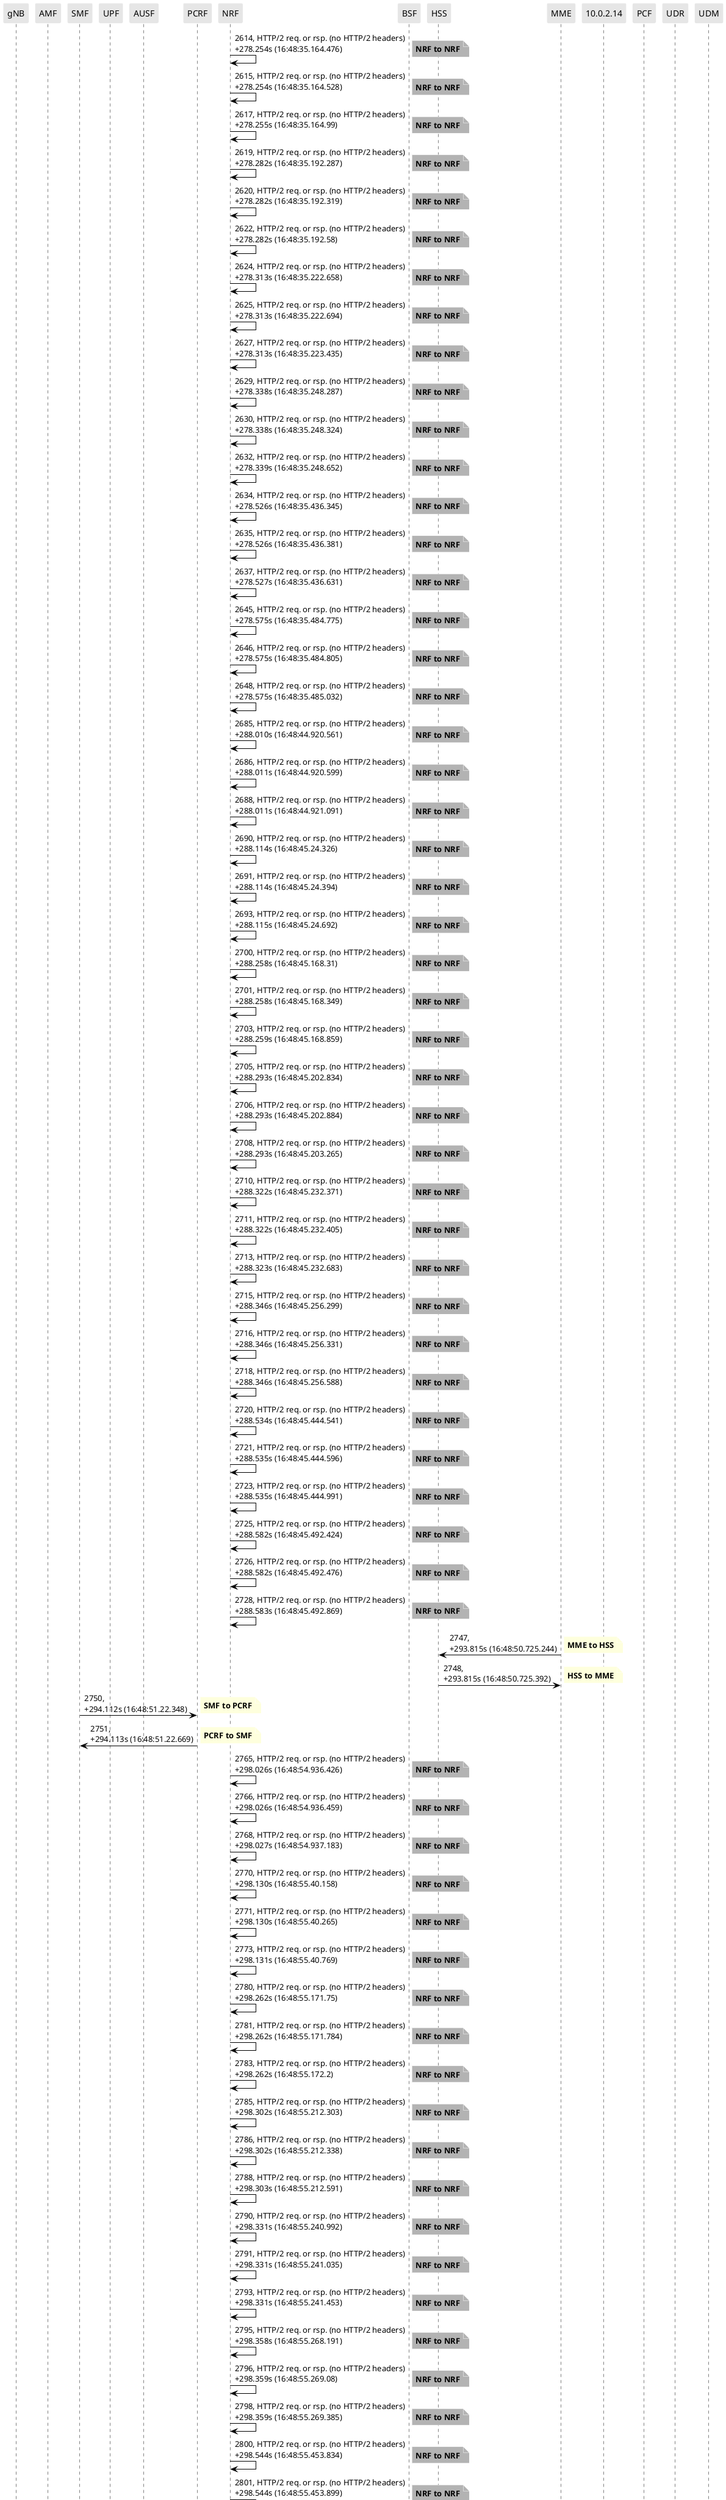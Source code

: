 @startuml
skinparam shadowing false
skinparam NoteBorderColor white
skinparam sequence {
    ArrowColor black
    LifeLineBorderColor black
    LifeLineBackgroundColor black
    ParticipantBorderColor white
    ParticipantBackgroundColor #e6e6e6
}
participant "gNB"
participant "AMF"
participant "SMF"
participant "UPF"
participant "AUSF"
participant "PCRF"
participant "NRF"
participant "BSF"
participant "HSS"
participant "MME"
participant "10.0.2.14"
participant "PCF"
participant "UDR"
participant "UDM"

"NRF" -> "NRF": 2614, HTTP/2 req. or rsp. (no HTTP/2 headers)\n+278.254s (16:48:35.164.476)

note right #b3b3b3
**NRF to NRF**
end note

"NRF" -> "NRF": 2615, HTTP/2 req. or rsp. (no HTTP/2 headers)\n+278.254s (16:48:35.164.528)

note right #b3b3b3
**NRF to NRF**
end note

"NRF" -> "NRF": 2617, HTTP/2 req. or rsp. (no HTTP/2 headers)\n+278.255s (16:48:35.164.99)

note right #b3b3b3
**NRF to NRF**
end note

"NRF" -> "NRF": 2619, HTTP/2 req. or rsp. (no HTTP/2 headers)\n+278.282s (16:48:35.192.287)

note right #b3b3b3
**NRF to NRF**
end note

"NRF" -> "NRF": 2620, HTTP/2 req. or rsp. (no HTTP/2 headers)\n+278.282s (16:48:35.192.319)

note right #b3b3b3
**NRF to NRF**
end note

"NRF" -> "NRF": 2622, HTTP/2 req. or rsp. (no HTTP/2 headers)\n+278.282s (16:48:35.192.58)

note right #b3b3b3
**NRF to NRF**
end note

"NRF" -> "NRF": 2624, HTTP/2 req. or rsp. (no HTTP/2 headers)\n+278.313s (16:48:35.222.658)

note right #b3b3b3
**NRF to NRF**
end note

"NRF" -> "NRF": 2625, HTTP/2 req. or rsp. (no HTTP/2 headers)\n+278.313s (16:48:35.222.694)

note right #b3b3b3
**NRF to NRF**
end note

"NRF" -> "NRF": 2627, HTTP/2 req. or rsp. (no HTTP/2 headers)\n+278.313s (16:48:35.223.435)

note right #b3b3b3
**NRF to NRF**
end note

"NRF" -> "NRF": 2629, HTTP/2 req. or rsp. (no HTTP/2 headers)\n+278.338s (16:48:35.248.287)

note right #b3b3b3
**NRF to NRF**
end note

"NRF" -> "NRF": 2630, HTTP/2 req. or rsp. (no HTTP/2 headers)\n+278.338s (16:48:35.248.324)

note right #b3b3b3
**NRF to NRF**
end note

"NRF" -> "NRF": 2632, HTTP/2 req. or rsp. (no HTTP/2 headers)\n+278.339s (16:48:35.248.652)

note right #b3b3b3
**NRF to NRF**
end note

"NRF" -> "NRF": 2634, HTTP/2 req. or rsp. (no HTTP/2 headers)\n+278.526s (16:48:35.436.345)

note right #b3b3b3
**NRF to NRF**
end note

"NRF" -> "NRF": 2635, HTTP/2 req. or rsp. (no HTTP/2 headers)\n+278.526s (16:48:35.436.381)

note right #b3b3b3
**NRF to NRF**
end note

"NRF" -> "NRF": 2637, HTTP/2 req. or rsp. (no HTTP/2 headers)\n+278.527s (16:48:35.436.631)

note right #b3b3b3
**NRF to NRF**
end note

"NRF" -> "NRF": 2645, HTTP/2 req. or rsp. (no HTTP/2 headers)\n+278.575s (16:48:35.484.775)

note right #b3b3b3
**NRF to NRF**
end note

"NRF" -> "NRF": 2646, HTTP/2 req. or rsp. (no HTTP/2 headers)\n+278.575s (16:48:35.484.805)

note right #b3b3b3
**NRF to NRF**
end note

"NRF" -> "NRF": 2648, HTTP/2 req. or rsp. (no HTTP/2 headers)\n+278.575s (16:48:35.485.032)

note right #b3b3b3
**NRF to NRF**
end note

"NRF" -> "NRF": 2685, HTTP/2 req. or rsp. (no HTTP/2 headers)\n+288.010s (16:48:44.920.561)

note right #b3b3b3
**NRF to NRF**
end note

"NRF" -> "NRF": 2686, HTTP/2 req. or rsp. (no HTTP/2 headers)\n+288.011s (16:48:44.920.599)

note right #b3b3b3
**NRF to NRF**
end note

"NRF" -> "NRF": 2688, HTTP/2 req. or rsp. (no HTTP/2 headers)\n+288.011s (16:48:44.921.091)

note right #b3b3b3
**NRF to NRF**
end note

"NRF" -> "NRF": 2690, HTTP/2 req. or rsp. (no HTTP/2 headers)\n+288.114s (16:48:45.24.326)

note right #b3b3b3
**NRF to NRF**
end note

"NRF" -> "NRF": 2691, HTTP/2 req. or rsp. (no HTTP/2 headers)\n+288.114s (16:48:45.24.394)

note right #b3b3b3
**NRF to NRF**
end note

"NRF" -> "NRF": 2693, HTTP/2 req. or rsp. (no HTTP/2 headers)\n+288.115s (16:48:45.24.692)

note right #b3b3b3
**NRF to NRF**
end note

"NRF" -> "NRF": 2700, HTTP/2 req. or rsp. (no HTTP/2 headers)\n+288.258s (16:48:45.168.31)

note right #b3b3b3
**NRF to NRF**
end note

"NRF" -> "NRF": 2701, HTTP/2 req. or rsp. (no HTTP/2 headers)\n+288.258s (16:48:45.168.349)

note right #b3b3b3
**NRF to NRF**
end note

"NRF" -> "NRF": 2703, HTTP/2 req. or rsp. (no HTTP/2 headers)\n+288.259s (16:48:45.168.859)

note right #b3b3b3
**NRF to NRF**
end note

"NRF" -> "NRF": 2705, HTTP/2 req. or rsp. (no HTTP/2 headers)\n+288.293s (16:48:45.202.834)

note right #b3b3b3
**NRF to NRF**
end note

"NRF" -> "NRF": 2706, HTTP/2 req. or rsp. (no HTTP/2 headers)\n+288.293s (16:48:45.202.884)

note right #b3b3b3
**NRF to NRF**
end note

"NRF" -> "NRF": 2708, HTTP/2 req. or rsp. (no HTTP/2 headers)\n+288.293s (16:48:45.203.265)

note right #b3b3b3
**NRF to NRF**
end note

"NRF" -> "NRF": 2710, HTTP/2 req. or rsp. (no HTTP/2 headers)\n+288.322s (16:48:45.232.371)

note right #b3b3b3
**NRF to NRF**
end note

"NRF" -> "NRF": 2711, HTTP/2 req. or rsp. (no HTTP/2 headers)\n+288.322s (16:48:45.232.405)

note right #b3b3b3
**NRF to NRF**
end note

"NRF" -> "NRF": 2713, HTTP/2 req. or rsp. (no HTTP/2 headers)\n+288.323s (16:48:45.232.683)

note right #b3b3b3
**NRF to NRF**
end note

"NRF" -> "NRF": 2715, HTTP/2 req. or rsp. (no HTTP/2 headers)\n+288.346s (16:48:45.256.299)

note right #b3b3b3
**NRF to NRF**
end note

"NRF" -> "NRF": 2716, HTTP/2 req. or rsp. (no HTTP/2 headers)\n+288.346s (16:48:45.256.331)

note right #b3b3b3
**NRF to NRF**
end note

"NRF" -> "NRF": 2718, HTTP/2 req. or rsp. (no HTTP/2 headers)\n+288.346s (16:48:45.256.588)

note right #b3b3b3
**NRF to NRF**
end note

"NRF" -> "NRF": 2720, HTTP/2 req. or rsp. (no HTTP/2 headers)\n+288.534s (16:48:45.444.541)

note right #b3b3b3
**NRF to NRF**
end note

"NRF" -> "NRF": 2721, HTTP/2 req. or rsp. (no HTTP/2 headers)\n+288.535s (16:48:45.444.596)

note right #b3b3b3
**NRF to NRF**
end note

"NRF" -> "NRF": 2723, HTTP/2 req. or rsp. (no HTTP/2 headers)\n+288.535s (16:48:45.444.991)

note right #b3b3b3
**NRF to NRF**
end note

"NRF" -> "NRF": 2725, HTTP/2 req. or rsp. (no HTTP/2 headers)\n+288.582s (16:48:45.492.424)

note right #b3b3b3
**NRF to NRF**
end note

"NRF" -> "NRF": 2726, HTTP/2 req. or rsp. (no HTTP/2 headers)\n+288.582s (16:48:45.492.476)

note right #b3b3b3
**NRF to NRF**
end note

"NRF" -> "NRF": 2728, HTTP/2 req. or rsp. (no HTTP/2 headers)\n+288.583s (16:48:45.492.869)

note right #b3b3b3
**NRF to NRF**
end note

"MME" -> "HSS": 2747, \n+293.815s (16:48:50.725.244)

note right
**MME to HSS**
end note

"HSS" -> "MME": 2748, \n+293.815s (16:48:50.725.392)

note right
**HSS to MME**
end note

"SMF" -> "PCRF": 2750, \n+294.112s (16:48:51.22.348)

note right
**SMF to PCRF**
end note

"PCRF" -> "SMF": 2751, \n+294.113s (16:48:51.22.669)

note right
**PCRF to SMF**
end note

"NRF" -> "NRF": 2765, HTTP/2 req. or rsp. (no HTTP/2 headers)\n+298.026s (16:48:54.936.426)

note right #b3b3b3
**NRF to NRF**
end note

"NRF" -> "NRF": 2766, HTTP/2 req. or rsp. (no HTTP/2 headers)\n+298.026s (16:48:54.936.459)

note right #b3b3b3
**NRF to NRF**
end note

"NRF" -> "NRF": 2768, HTTP/2 req. or rsp. (no HTTP/2 headers)\n+298.027s (16:48:54.937.183)

note right #b3b3b3
**NRF to NRF**
end note

"NRF" -> "NRF": 2770, HTTP/2 req. or rsp. (no HTTP/2 headers)\n+298.130s (16:48:55.40.158)

note right #b3b3b3
**NRF to NRF**
end note

"NRF" -> "NRF": 2771, HTTP/2 req. or rsp. (no HTTP/2 headers)\n+298.130s (16:48:55.40.265)

note right #b3b3b3
**NRF to NRF**
end note

"NRF" -> "NRF": 2773, HTTP/2 req. or rsp. (no HTTP/2 headers)\n+298.131s (16:48:55.40.769)

note right #b3b3b3
**NRF to NRF**
end note

"NRF" -> "NRF": 2780, HTTP/2 req. or rsp. (no HTTP/2 headers)\n+298.262s (16:48:55.171.75)

note right #b3b3b3
**NRF to NRF**
end note

"NRF" -> "NRF": 2781, HTTP/2 req. or rsp. (no HTTP/2 headers)\n+298.262s (16:48:55.171.784)

note right #b3b3b3
**NRF to NRF**
end note

"NRF" -> "NRF": 2783, HTTP/2 req. or rsp. (no HTTP/2 headers)\n+298.262s (16:48:55.172.2)

note right #b3b3b3
**NRF to NRF**
end note

"NRF" -> "NRF": 2785, HTTP/2 req. or rsp. (no HTTP/2 headers)\n+298.302s (16:48:55.212.303)

note right #b3b3b3
**NRF to NRF**
end note

"NRF" -> "NRF": 2786, HTTP/2 req. or rsp. (no HTTP/2 headers)\n+298.302s (16:48:55.212.338)

note right #b3b3b3
**NRF to NRF**
end note

"NRF" -> "NRF": 2788, HTTP/2 req. or rsp. (no HTTP/2 headers)\n+298.303s (16:48:55.212.591)

note right #b3b3b3
**NRF to NRF**
end note

"NRF" -> "NRF": 2790, HTTP/2 req. or rsp. (no HTTP/2 headers)\n+298.331s (16:48:55.240.992)

note right #b3b3b3
**NRF to NRF**
end note

"NRF" -> "NRF": 2791, HTTP/2 req. or rsp. (no HTTP/2 headers)\n+298.331s (16:48:55.241.035)

note right #b3b3b3
**NRF to NRF**
end note

"NRF" -> "NRF": 2793, HTTP/2 req. or rsp. (no HTTP/2 headers)\n+298.331s (16:48:55.241.453)

note right #b3b3b3
**NRF to NRF**
end note

"NRF" -> "NRF": 2795, HTTP/2 req. or rsp. (no HTTP/2 headers)\n+298.358s (16:48:55.268.191)

note right #b3b3b3
**NRF to NRF**
end note

"NRF" -> "NRF": 2796, HTTP/2 req. or rsp. (no HTTP/2 headers)\n+298.359s (16:48:55.269.08)

note right #b3b3b3
**NRF to NRF**
end note

"NRF" -> "NRF": 2798, HTTP/2 req. or rsp. (no HTTP/2 headers)\n+298.359s (16:48:55.269.385)

note right #b3b3b3
**NRF to NRF**
end note

"NRF" -> "NRF": 2800, HTTP/2 req. or rsp. (no HTTP/2 headers)\n+298.544s (16:48:55.453.834)

note right #b3b3b3
**NRF to NRF**
end note

"NRF" -> "NRF": 2801, HTTP/2 req. or rsp. (no HTTP/2 headers)\n+298.544s (16:48:55.453.899)

note right #b3b3b3
**NRF to NRF**
end note

"NRF" -> "NRF": 2803, HTTP/2 req. or rsp. (no HTTP/2 headers)\n+298.544s (16:48:55.454.37)

note right #b3b3b3
**NRF to NRF**
end note

"NRF" -> "NRF": 2805, HTTP/2 req. or rsp. (no HTTP/2 headers)\n+298.590s (16:48:55.500.543)

note right #b3b3b3
**NRF to NRF**
end note

"NRF" -> "NRF": 2806, HTTP/2 req. or rsp. (no HTTP/2 headers)\n+298.590s (16:48:55.500.579)

note right #b3b3b3
**NRF to NRF**
end note

"NRF" -> "NRF": 2808, HTTP/2 req. or rsp. (no HTTP/2 headers)\n+298.591s (16:48:55.500.846)

note right #b3b3b3
**NRF to NRF**
end note

"NRF" -> "NRF": 2874, HTTP/2 req. or rsp. (no HTTP/2 headers)\n+308.034s (16:49:4.944.276)

note right #b3b3b3
**NRF to NRF**
end note

"NRF" -> "NRF": 2875, HTTP/2 req. or rsp. (no HTTP/2 headers)\n+308.034s (16:49:4.944.322)

note right #b3b3b3
**NRF to NRF**
end note

"NRF" -> "NRF": 2877, HTTP/2 req. or rsp. (no HTTP/2 headers)\n+308.035s (16:49:4.944.609)

note right #b3b3b3
**NRF to NRF**
end note

"NRF" -> "NRF": 2883, HTTP/2 req. or rsp. (no HTTP/2 headers)\n+308.138s (16:49:5.48.308)

note right #b3b3b3
**NRF to NRF**
end note

"NRF" -> "NRF": 2884, HTTP/2 req. or rsp. (no HTTP/2 headers)\n+308.138s (16:49:5.48.343)

note right #b3b3b3
**NRF to NRF**
end note

"NRF" -> "NRF": 2886, HTTP/2 req. or rsp. (no HTTP/2 headers)\n+308.139s (16:49:5.48.616)

note right #b3b3b3
**NRF to NRF**
end note

"NRF" -> "NRF": 2893, HTTP/2 req. or rsp. (no HTTP/2 headers)\n+308.265s (16:49:5.175.048)

note right #b3b3b3
**NRF to NRF**
end note

"NRF" -> "NRF": 2894, HTTP/2 req. or rsp. (no HTTP/2 headers)\n+308.265s (16:49:5.175.098)

note right #b3b3b3
**NRF to NRF**
end note

"NRF" -> "NRF": 2896, HTTP/2 req. or rsp. (no HTTP/2 headers)\n+308.265s (16:49:5.175.484)

note right #b3b3b3
**NRF to NRF**
end note

"NRF" -> "NRF": 2898, HTTP/2 req. or rsp. (no HTTP/2 headers)\n+308.310s (16:49:5.220.578)

note right #b3b3b3
**NRF to NRF**
end note

"NRF" -> "NRF": 2899, HTTP/2 req. or rsp. (no HTTP/2 headers)\n+308.311s (16:49:5.220.63)

note right #b3b3b3
**NRF to NRF**
end note

"NRF" -> "NRF": 2901, HTTP/2 req. or rsp. (no HTTP/2 headers)\n+308.311s (16:49:5.221.024)

note right #b3b3b3
**NRF to NRF**
end note

"NRF" -> "NRF": 2903, HTTP/2 req. or rsp. (no HTTP/2 headers)\n+308.338s (16:49:5.248.367)

note right #b3b3b3
**NRF to NRF**
end note

"NRF" -> "NRF": 2904, HTTP/2 req. or rsp. (no HTTP/2 headers)\n+308.338s (16:49:5.248.417)

note right #b3b3b3
**NRF to NRF**
end note

"NRF" -> "NRF": 2906, HTTP/2 req. or rsp. (no HTTP/2 headers)\n+308.339s (16:49:5.248.819)

note right #b3b3b3
**NRF to NRF**
end note

"NRF" -> "NRF": 2908, HTTP/2 req. or rsp. (no HTTP/2 headers)\n+308.367s (16:49:5.276.728)

note right #b3b3b3
**NRF to NRF**
end note

"NRF" -> "NRF": 2909, HTTP/2 req. or rsp. (no HTTP/2 headers)\n+308.367s (16:49:5.276.78)

note right #b3b3b3
**NRF to NRF**
end note

"NRF" -> "NRF": 2911, HTTP/2 req. or rsp. (no HTTP/2 headers)\n+308.367s (16:49:5.277.296)

note right #b3b3b3
**NRF to NRF**
end note

"NRF" -> "NRF": 2913, HTTP/2 req. or rsp. (no HTTP/2 headers)\n+308.550s (16:49:5.460.369)

note right #b3b3b3
**NRF to NRF**
end note

"NRF" -> "NRF": 2914, HTTP/2 req. or rsp. (no HTTP/2 headers)\n+308.550s (16:49:5.460.405)

note right #b3b3b3
**NRF to NRF**
end note

"NRF" -> "NRF": 2916, HTTP/2 req. or rsp. (no HTTP/2 headers)\n+308.551s (16:49:5.460.662)

note right #b3b3b3
**NRF to NRF**
end note

"NRF" -> "NRF": 2918, HTTP/2 req. or rsp. (no HTTP/2 headers)\n+308.598s (16:49:5.508.293)

note right #b3b3b3
**NRF to NRF**
end note

"NRF" -> "NRF": 2919, HTTP/2 req. or rsp. (no HTTP/2 headers)\n+308.598s (16:49:5.508.324)

note right #b3b3b3
**NRF to NRF**
end note

"NRF" -> "NRF": 2921, HTTP/2 req. or rsp. (no HTTP/2 headers)\n+308.598s (16:49:5.508.555)

note right #b3b3b3
**NRF to NRF**
end note

"NRF" -> "NRF": 2948, HTTP/2 req. or rsp. (no HTTP/2 headers)\n+318.042s (16:49:14.952.419)

note right #b3b3b3
**NRF to NRF**
end note

"NRF" -> "NRF": 2949, HTTP/2 req. or rsp. (no HTTP/2 headers)\n+318.042s (16:49:14.952.455)

note right #b3b3b3
**NRF to NRF**
end note

"NRF" -> "NRF": 2951, HTTP/2 req. or rsp. (no HTTP/2 headers)\n+318.043s (16:49:14.952.78)

note right #b3b3b3
**NRF to NRF**
end note

"NRF" -> "NRF": 2955, HTTP/2 req. or rsp. (no HTTP/2 headers)\n+318.147s (16:49:15.56.683)

note right #b3b3b3
**NRF to NRF**
end note

"NRF" -> "NRF": 2956, HTTP/2 req. or rsp. (no HTTP/2 headers)\n+318.147s (16:49:15.56.734)

note right #b3b3b3
**NRF to NRF**
end note

"NRF" -> "NRF": 2958, HTTP/2 req. or rsp. (no HTTP/2 headers)\n+318.147s (16:49:15.57.144)

note right #b3b3b3
**NRF to NRF**
end note

@enduml

